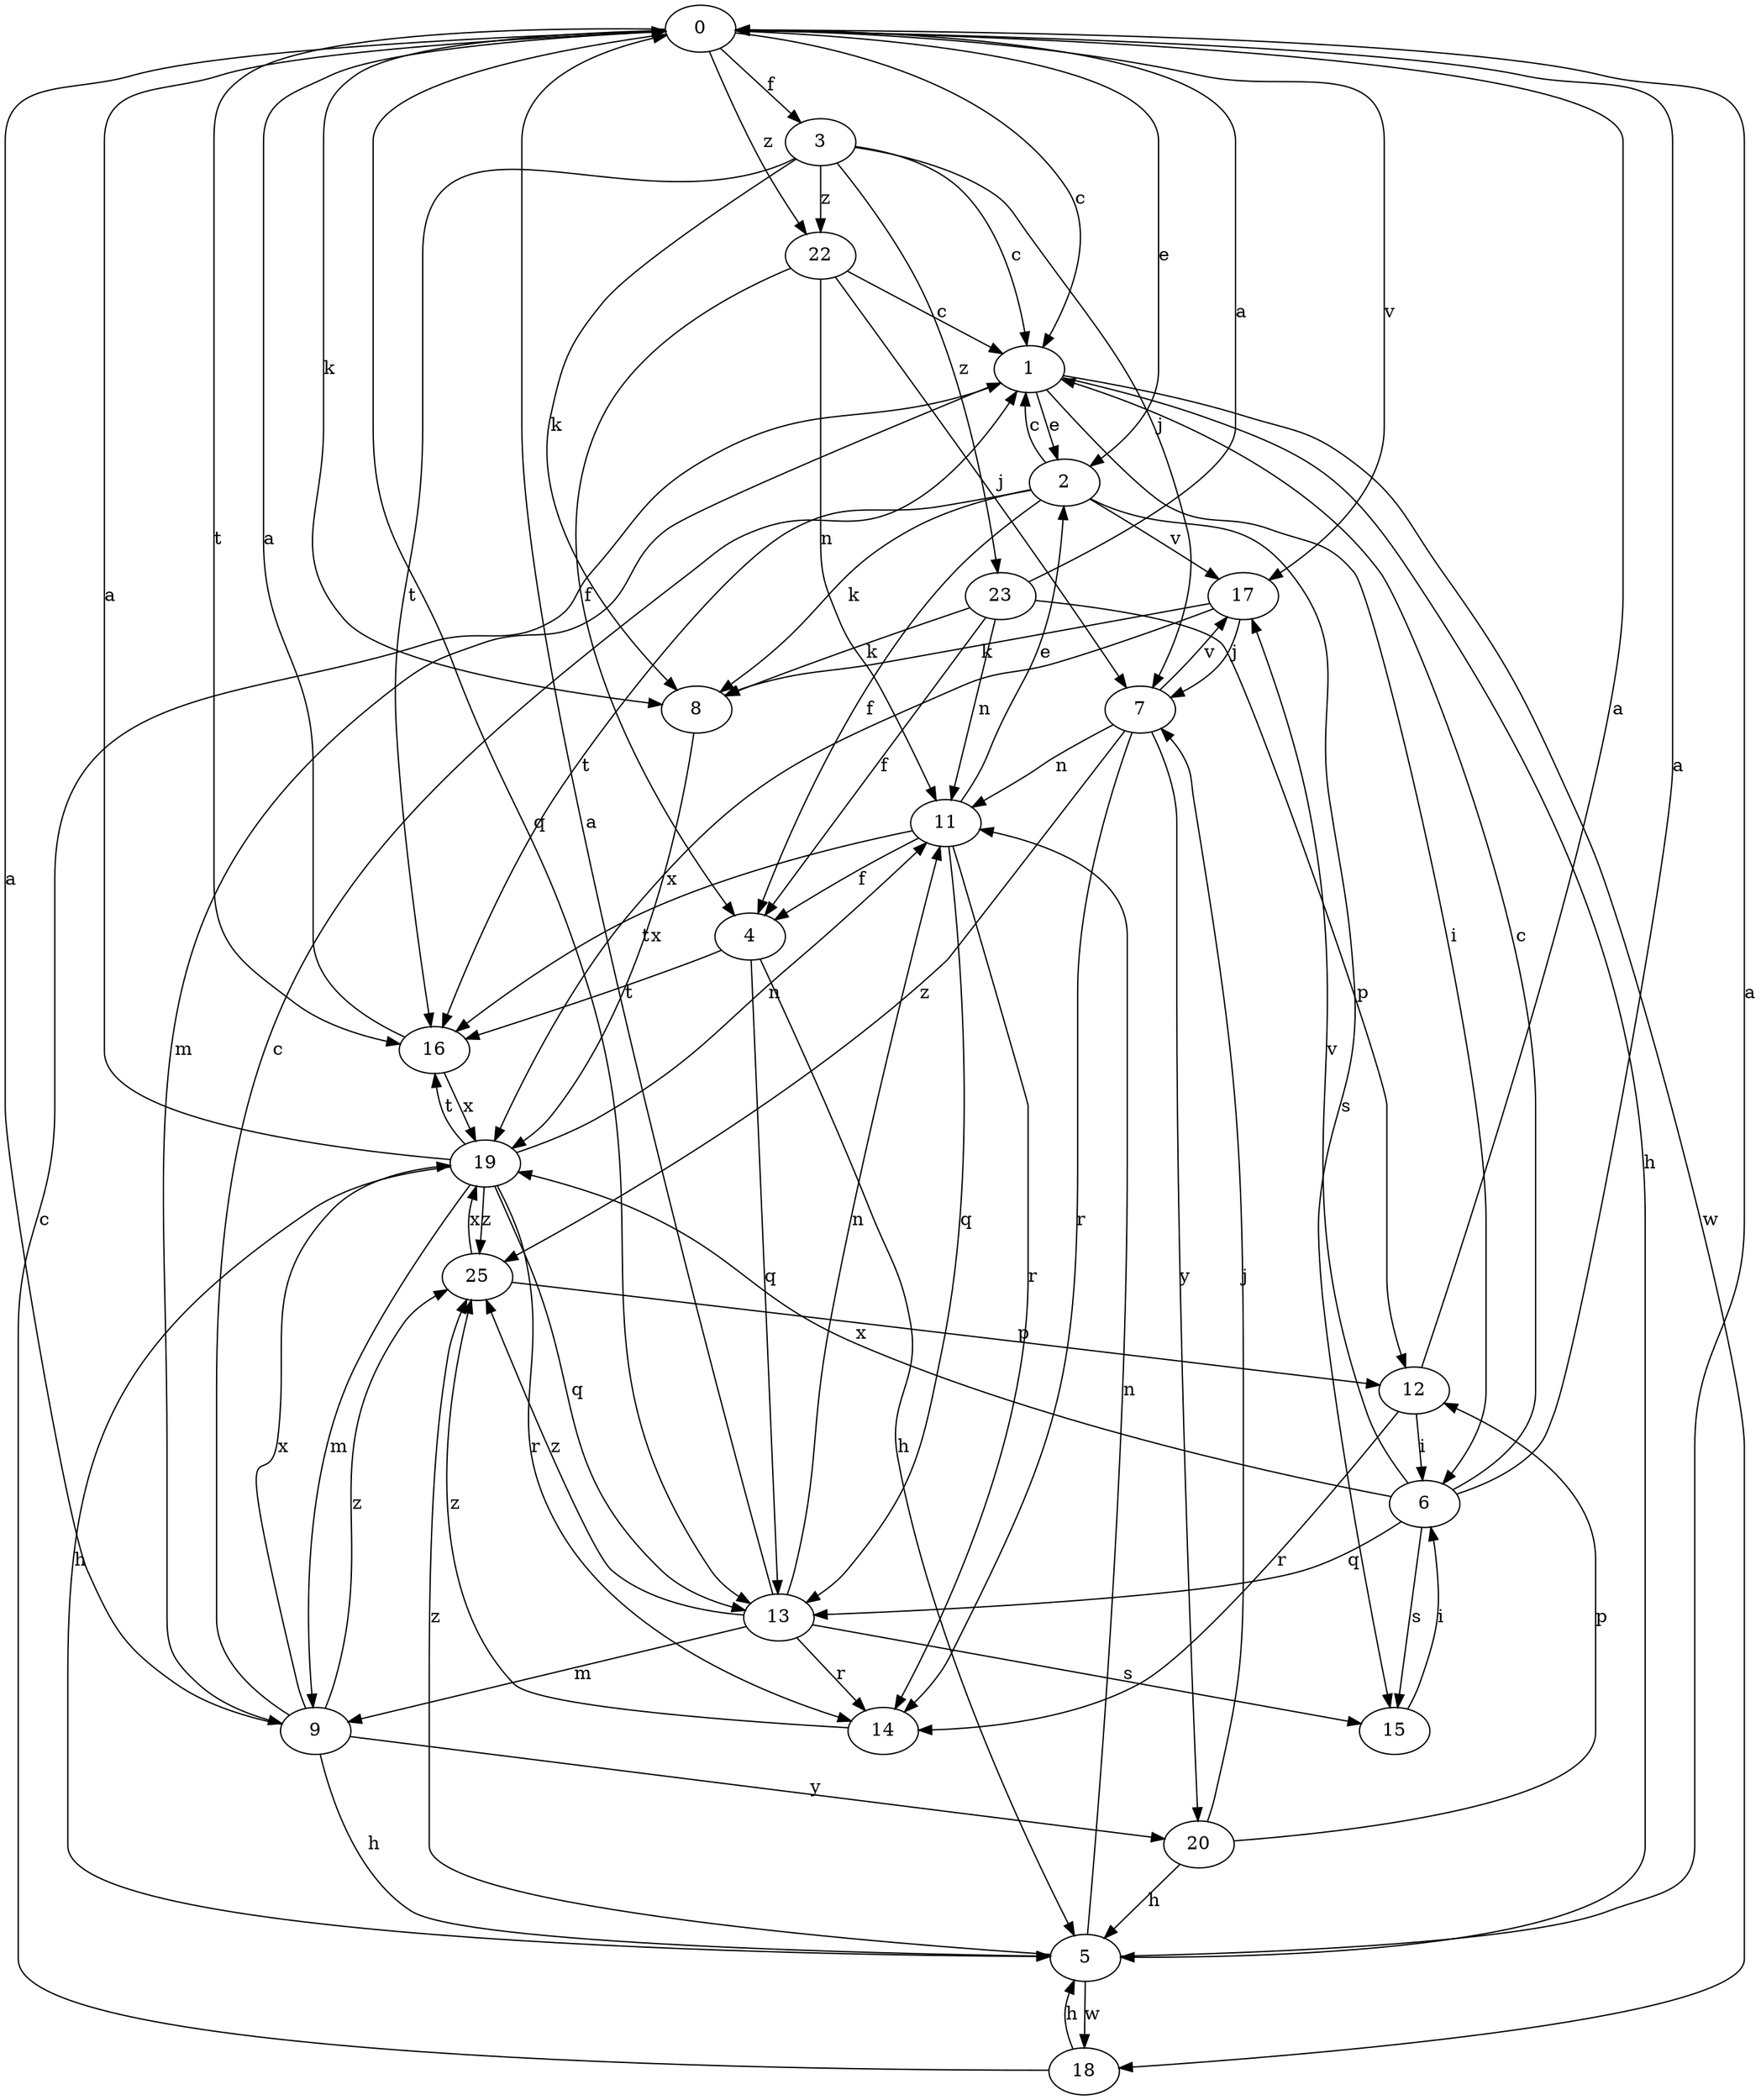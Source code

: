 strict digraph  {
0;
1;
2;
3;
4;
5;
6;
7;
8;
9;
11;
12;
13;
14;
15;
16;
17;
18;
19;
20;
22;
23;
25;
0 -> 1  [label=c];
0 -> 2  [label=e];
0 -> 3  [label=f];
0 -> 8  [label=k];
0 -> 13  [label=q];
0 -> 16  [label=t];
0 -> 17  [label=v];
0 -> 22  [label=z];
1 -> 2  [label=e];
1 -> 5  [label=h];
1 -> 6  [label=i];
1 -> 9  [label=m];
1 -> 18  [label=w];
2 -> 1  [label=c];
2 -> 4  [label=f];
2 -> 8  [label=k];
2 -> 15  [label=s];
2 -> 16  [label=t];
2 -> 17  [label=v];
3 -> 1  [label=c];
3 -> 7  [label=j];
3 -> 8  [label=k];
3 -> 16  [label=t];
3 -> 22  [label=z];
3 -> 23  [label=z];
4 -> 5  [label=h];
4 -> 13  [label=q];
4 -> 16  [label=t];
5 -> 0  [label=a];
5 -> 11  [label=n];
5 -> 18  [label=w];
5 -> 25  [label=z];
6 -> 0  [label=a];
6 -> 1  [label=c];
6 -> 13  [label=q];
6 -> 15  [label=s];
6 -> 17  [label=v];
6 -> 19  [label=x];
7 -> 11  [label=n];
7 -> 14  [label=r];
7 -> 17  [label=v];
7 -> 20  [label=y];
7 -> 25  [label=z];
8 -> 19  [label=x];
9 -> 0  [label=a];
9 -> 1  [label=c];
9 -> 5  [label=h];
9 -> 19  [label=x];
9 -> 20  [label=y];
9 -> 25  [label=z];
11 -> 2  [label=e];
11 -> 4  [label=f];
11 -> 13  [label=q];
11 -> 14  [label=r];
11 -> 16  [label=t];
12 -> 0  [label=a];
12 -> 6  [label=i];
12 -> 14  [label=r];
13 -> 0  [label=a];
13 -> 9  [label=m];
13 -> 11  [label=n];
13 -> 14  [label=r];
13 -> 15  [label=s];
13 -> 25  [label=z];
14 -> 25  [label=z];
15 -> 6  [label=i];
16 -> 0  [label=a];
16 -> 19  [label=x];
17 -> 7  [label=j];
17 -> 8  [label=k];
17 -> 19  [label=x];
18 -> 1  [label=c];
18 -> 5  [label=h];
19 -> 0  [label=a];
19 -> 5  [label=h];
19 -> 9  [label=m];
19 -> 11  [label=n];
19 -> 13  [label=q];
19 -> 14  [label=r];
19 -> 16  [label=t];
19 -> 25  [label=z];
20 -> 5  [label=h];
20 -> 7  [label=j];
20 -> 12  [label=p];
22 -> 1  [label=c];
22 -> 4  [label=f];
22 -> 7  [label=j];
22 -> 11  [label=n];
23 -> 0  [label=a];
23 -> 4  [label=f];
23 -> 8  [label=k];
23 -> 11  [label=n];
23 -> 12  [label=p];
25 -> 12  [label=p];
25 -> 19  [label=x];
}
